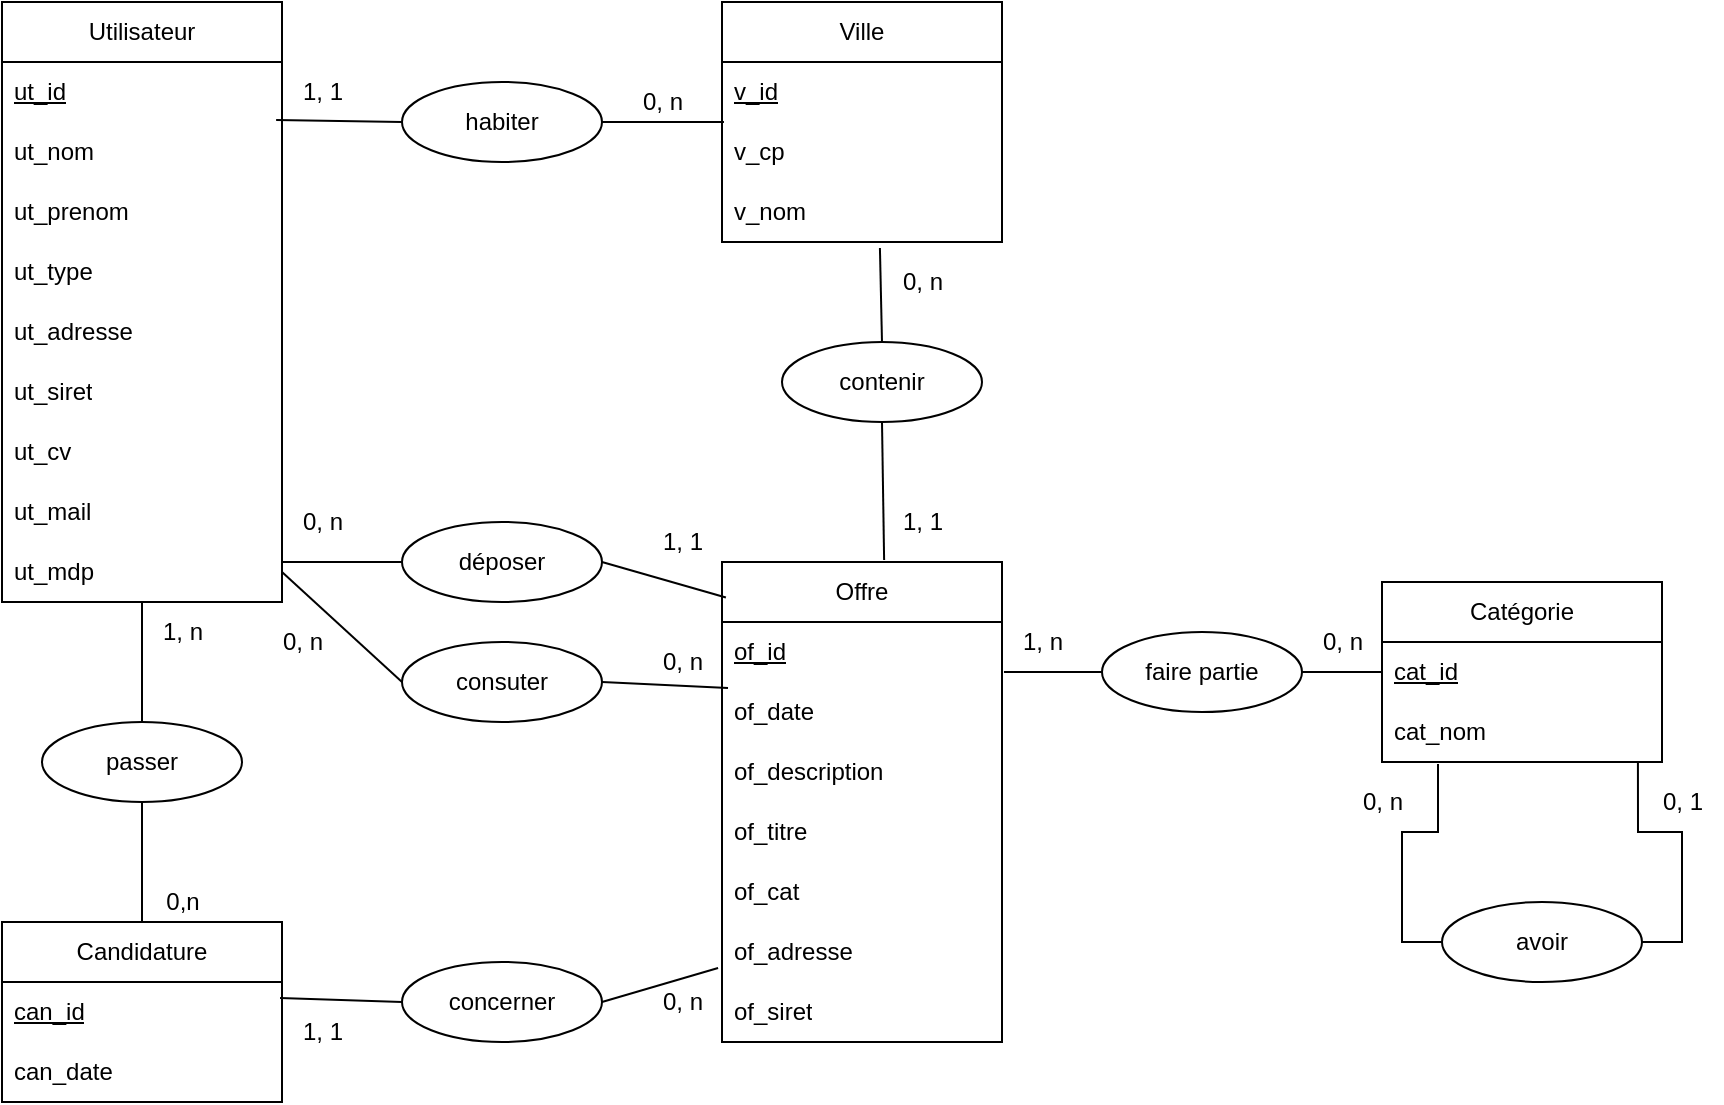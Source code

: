 <mxfile version="20.7.4" type="github">
  <diagram id="RKqH6QKQYmLNY-bdnL09" name="Page-1">
    <mxGraphModel dx="1194" dy="764" grid="1" gridSize="10" guides="1" tooltips="1" connect="1" arrows="1" fold="1" page="1" pageScale="1" pageWidth="827" pageHeight="1169" math="0" shadow="0">
      <root>
        <mxCell id="0" />
        <mxCell id="1" parent="0" />
        <mxCell id="12CUieCOk4w_82OdE9bO-1" value="Candidature" style="swimlane;fontStyle=0;childLayout=stackLayout;horizontal=1;startSize=30;horizontalStack=0;resizeParent=1;resizeParentMax=0;resizeLast=0;collapsible=1;marginBottom=0;whiteSpace=wrap;html=1;" vertex="1" parent="1">
          <mxGeometry x="40" y="540" width="140" height="90" as="geometry" />
        </mxCell>
        <mxCell id="12CUieCOk4w_82OdE9bO-2" value="&lt;u&gt;can_id&lt;/u&gt;" style="text;strokeColor=none;fillColor=none;align=left;verticalAlign=middle;spacingLeft=4;spacingRight=4;overflow=hidden;points=[[0,0.5],[1,0.5]];portConstraint=eastwest;rotatable=0;whiteSpace=wrap;html=1;" vertex="1" parent="12CUieCOk4w_82OdE9bO-1">
          <mxGeometry y="30" width="140" height="30" as="geometry" />
        </mxCell>
        <mxCell id="12CUieCOk4w_82OdE9bO-3" value="can_date" style="text;strokeColor=none;fillColor=none;align=left;verticalAlign=middle;spacingLeft=4;spacingRight=4;overflow=hidden;points=[[0,0.5],[1,0.5]];portConstraint=eastwest;rotatable=0;whiteSpace=wrap;html=1;" vertex="1" parent="12CUieCOk4w_82OdE9bO-1">
          <mxGeometry y="60" width="140" height="30" as="geometry" />
        </mxCell>
        <mxCell id="12CUieCOk4w_82OdE9bO-5" value="Offre" style="swimlane;fontStyle=0;childLayout=stackLayout;horizontal=1;startSize=30;horizontalStack=0;resizeParent=1;resizeParentMax=0;resizeLast=0;collapsible=1;marginBottom=0;whiteSpace=wrap;html=1;" vertex="1" parent="1">
          <mxGeometry x="400" y="360" width="140" height="240" as="geometry" />
        </mxCell>
        <mxCell id="12CUieCOk4w_82OdE9bO-6" value="&lt;u&gt;of_id&lt;/u&gt;" style="text;strokeColor=none;fillColor=none;align=left;verticalAlign=middle;spacingLeft=4;spacingRight=4;overflow=hidden;points=[[0,0.5],[1,0.5]];portConstraint=eastwest;rotatable=0;whiteSpace=wrap;html=1;" vertex="1" parent="12CUieCOk4w_82OdE9bO-5">
          <mxGeometry y="30" width="140" height="30" as="geometry" />
        </mxCell>
        <mxCell id="12CUieCOk4w_82OdE9bO-78" value="of_date" style="text;strokeColor=none;fillColor=none;align=left;verticalAlign=middle;spacingLeft=4;spacingRight=4;overflow=hidden;points=[[0,0.5],[1,0.5]];portConstraint=eastwest;rotatable=0;whiteSpace=wrap;html=1;" vertex="1" parent="12CUieCOk4w_82OdE9bO-5">
          <mxGeometry y="60" width="140" height="30" as="geometry" />
        </mxCell>
        <mxCell id="12CUieCOk4w_82OdE9bO-7" value="of_description" style="text;strokeColor=none;fillColor=none;align=left;verticalAlign=middle;spacingLeft=4;spacingRight=4;overflow=hidden;points=[[0,0.5],[1,0.5]];portConstraint=eastwest;rotatable=0;whiteSpace=wrap;html=1;" vertex="1" parent="12CUieCOk4w_82OdE9bO-5">
          <mxGeometry y="90" width="140" height="30" as="geometry" />
        </mxCell>
        <mxCell id="12CUieCOk4w_82OdE9bO-8" value="of_titre" style="text;strokeColor=none;fillColor=none;align=left;verticalAlign=middle;spacingLeft=4;spacingRight=4;overflow=hidden;points=[[0,0.5],[1,0.5]];portConstraint=eastwest;rotatable=0;whiteSpace=wrap;html=1;" vertex="1" parent="12CUieCOk4w_82OdE9bO-5">
          <mxGeometry y="120" width="140" height="30" as="geometry" />
        </mxCell>
        <mxCell id="12CUieCOk4w_82OdE9bO-24" value="of_cat" style="text;strokeColor=none;fillColor=none;align=left;verticalAlign=middle;spacingLeft=4;spacingRight=4;overflow=hidden;points=[[0,0.5],[1,0.5]];portConstraint=eastwest;rotatable=0;whiteSpace=wrap;html=1;" vertex="1" parent="12CUieCOk4w_82OdE9bO-5">
          <mxGeometry y="150" width="140" height="30" as="geometry" />
        </mxCell>
        <mxCell id="12CUieCOk4w_82OdE9bO-23" value="of_adresse" style="text;strokeColor=none;fillColor=none;align=left;verticalAlign=middle;spacingLeft=4;spacingRight=4;overflow=hidden;points=[[0,0.5],[1,0.5]];portConstraint=eastwest;rotatable=0;whiteSpace=wrap;html=1;" vertex="1" parent="12CUieCOk4w_82OdE9bO-5">
          <mxGeometry y="180" width="140" height="30" as="geometry" />
        </mxCell>
        <mxCell id="12CUieCOk4w_82OdE9bO-20" value="of_siret" style="text;strokeColor=none;fillColor=none;align=left;verticalAlign=middle;spacingLeft=4;spacingRight=4;overflow=hidden;points=[[0,0.5],[1,0.5]];portConstraint=eastwest;rotatable=0;whiteSpace=wrap;html=1;" vertex="1" parent="12CUieCOk4w_82OdE9bO-5">
          <mxGeometry y="210" width="140" height="30" as="geometry" />
        </mxCell>
        <mxCell id="12CUieCOk4w_82OdE9bO-45" style="edgeStyle=none;rounded=0;orthogonalLoop=1;jettySize=auto;html=1;exitX=0.5;exitY=1;exitDx=0;exitDy=0;entryX=0.5;entryY=0;entryDx=0;entryDy=0;endArrow=none;endFill=0;" edge="1" parent="1" source="12CUieCOk4w_82OdE9bO-9" target="12CUieCOk4w_82OdE9bO-38">
          <mxGeometry relative="1" as="geometry" />
        </mxCell>
        <mxCell id="12CUieCOk4w_82OdE9bO-9" value="Utilisateur" style="swimlane;fontStyle=0;childLayout=stackLayout;horizontal=1;startSize=30;horizontalStack=0;resizeParent=1;resizeParentMax=0;resizeLast=0;collapsible=1;marginBottom=0;whiteSpace=wrap;html=1;" vertex="1" parent="1">
          <mxGeometry x="40" y="80" width="140" height="300" as="geometry" />
        </mxCell>
        <mxCell id="12CUieCOk4w_82OdE9bO-10" value="&lt;u&gt;ut_id&lt;/u&gt;" style="text;strokeColor=none;fillColor=none;align=left;verticalAlign=middle;spacingLeft=4;spacingRight=4;overflow=hidden;points=[[0,0.5],[1,0.5]];portConstraint=eastwest;rotatable=0;whiteSpace=wrap;html=1;" vertex="1" parent="12CUieCOk4w_82OdE9bO-9">
          <mxGeometry y="30" width="140" height="30" as="geometry" />
        </mxCell>
        <mxCell id="12CUieCOk4w_82OdE9bO-11" value="ut_nom" style="text;strokeColor=none;fillColor=none;align=left;verticalAlign=middle;spacingLeft=4;spacingRight=4;overflow=hidden;points=[[0,0.5],[1,0.5]];portConstraint=eastwest;rotatable=0;whiteSpace=wrap;html=1;" vertex="1" parent="12CUieCOk4w_82OdE9bO-9">
          <mxGeometry y="60" width="140" height="30" as="geometry" />
        </mxCell>
        <mxCell id="12CUieCOk4w_82OdE9bO-12" value="ut_prenom" style="text;strokeColor=none;fillColor=none;align=left;verticalAlign=middle;spacingLeft=4;spacingRight=4;overflow=hidden;points=[[0,0.5],[1,0.5]];portConstraint=eastwest;rotatable=0;whiteSpace=wrap;html=1;" vertex="1" parent="12CUieCOk4w_82OdE9bO-9">
          <mxGeometry y="90" width="140" height="30" as="geometry" />
        </mxCell>
        <mxCell id="12CUieCOk4w_82OdE9bO-19" value="ut_type" style="text;strokeColor=none;fillColor=none;align=left;verticalAlign=middle;spacingLeft=4;spacingRight=4;overflow=hidden;points=[[0,0.5],[1,0.5]];portConstraint=eastwest;rotatable=0;whiteSpace=wrap;html=1;" vertex="1" parent="12CUieCOk4w_82OdE9bO-9">
          <mxGeometry y="120" width="140" height="30" as="geometry" />
        </mxCell>
        <mxCell id="12CUieCOk4w_82OdE9bO-18" value="ut_adresse" style="text;strokeColor=none;fillColor=none;align=left;verticalAlign=middle;spacingLeft=4;spacingRight=4;overflow=hidden;points=[[0,0.5],[1,0.5]];portConstraint=eastwest;rotatable=0;whiteSpace=wrap;html=1;" vertex="1" parent="12CUieCOk4w_82OdE9bO-9">
          <mxGeometry y="150" width="140" height="30" as="geometry" />
        </mxCell>
        <mxCell id="12CUieCOk4w_82OdE9bO-15" value="ut_siret" style="text;strokeColor=none;fillColor=none;align=left;verticalAlign=middle;spacingLeft=4;spacingRight=4;overflow=hidden;points=[[0,0.5],[1,0.5]];portConstraint=eastwest;rotatable=0;whiteSpace=wrap;html=1;" vertex="1" parent="12CUieCOk4w_82OdE9bO-9">
          <mxGeometry y="180" width="140" height="30" as="geometry" />
        </mxCell>
        <mxCell id="12CUieCOk4w_82OdE9bO-14" value="ut_cv" style="text;strokeColor=none;fillColor=none;align=left;verticalAlign=middle;spacingLeft=4;spacingRight=4;overflow=hidden;points=[[0,0.5],[1,0.5]];portConstraint=eastwest;rotatable=0;whiteSpace=wrap;html=1;" vertex="1" parent="12CUieCOk4w_82OdE9bO-9">
          <mxGeometry y="210" width="140" height="30" as="geometry" />
        </mxCell>
        <mxCell id="12CUieCOk4w_82OdE9bO-13" value="ut_mail" style="text;strokeColor=none;fillColor=none;align=left;verticalAlign=middle;spacingLeft=4;spacingRight=4;overflow=hidden;points=[[0,0.5],[1,0.5]];portConstraint=eastwest;rotatable=0;whiteSpace=wrap;html=1;" vertex="1" parent="12CUieCOk4w_82OdE9bO-9">
          <mxGeometry y="240" width="140" height="30" as="geometry" />
        </mxCell>
        <mxCell id="12CUieCOk4w_82OdE9bO-65" value="ut_mdp" style="text;strokeColor=none;fillColor=none;align=left;verticalAlign=middle;spacingLeft=4;spacingRight=4;overflow=hidden;points=[[0,0.5],[1,0.5]];portConstraint=eastwest;rotatable=0;whiteSpace=wrap;html=1;" vertex="1" parent="12CUieCOk4w_82OdE9bO-9">
          <mxGeometry y="270" width="140" height="30" as="geometry" />
        </mxCell>
        <mxCell id="12CUieCOk4w_82OdE9bO-25" value="Catégorie" style="swimlane;fontStyle=0;childLayout=stackLayout;horizontal=1;startSize=30;horizontalStack=0;resizeParent=1;resizeParentMax=0;resizeLast=0;collapsible=1;marginBottom=0;whiteSpace=wrap;html=1;" vertex="1" parent="1">
          <mxGeometry x="730" y="370" width="140" height="90" as="geometry" />
        </mxCell>
        <mxCell id="12CUieCOk4w_82OdE9bO-26" value="&lt;u&gt;cat_id&lt;/u&gt;" style="text;strokeColor=none;fillColor=none;align=left;verticalAlign=middle;spacingLeft=4;spacingRight=4;overflow=hidden;points=[[0,0.5],[1,0.5]];portConstraint=eastwest;rotatable=0;whiteSpace=wrap;html=1;" vertex="1" parent="12CUieCOk4w_82OdE9bO-25">
          <mxGeometry y="30" width="140" height="30" as="geometry" />
        </mxCell>
        <mxCell id="12CUieCOk4w_82OdE9bO-27" value="cat_nom" style="text;strokeColor=none;fillColor=none;align=left;verticalAlign=middle;spacingLeft=4;spacingRight=4;overflow=hidden;points=[[0,0.5],[1,0.5]];portConstraint=eastwest;rotatable=0;whiteSpace=wrap;html=1;" vertex="1" parent="12CUieCOk4w_82OdE9bO-25">
          <mxGeometry y="60" width="140" height="30" as="geometry" />
        </mxCell>
        <mxCell id="12CUieCOk4w_82OdE9bO-29" value="Ville" style="swimlane;fontStyle=0;childLayout=stackLayout;horizontal=1;startSize=30;horizontalStack=0;resizeParent=1;resizeParentMax=0;resizeLast=0;collapsible=1;marginBottom=0;whiteSpace=wrap;html=1;" vertex="1" parent="1">
          <mxGeometry x="400" y="80" width="140" height="120" as="geometry" />
        </mxCell>
        <mxCell id="12CUieCOk4w_82OdE9bO-30" value="&lt;u&gt;v_id&lt;/u&gt;" style="text;strokeColor=none;fillColor=none;align=left;verticalAlign=middle;spacingLeft=4;spacingRight=4;overflow=hidden;points=[[0,0.5],[1,0.5]];portConstraint=eastwest;rotatable=0;whiteSpace=wrap;html=1;" vertex="1" parent="12CUieCOk4w_82OdE9bO-29">
          <mxGeometry y="30" width="140" height="30" as="geometry" />
        </mxCell>
        <mxCell id="12CUieCOk4w_82OdE9bO-31" value="v_cp" style="text;strokeColor=none;fillColor=none;align=left;verticalAlign=middle;spacingLeft=4;spacingRight=4;overflow=hidden;points=[[0,0.5],[1,0.5]];portConstraint=eastwest;rotatable=0;whiteSpace=wrap;html=1;" vertex="1" parent="12CUieCOk4w_82OdE9bO-29">
          <mxGeometry y="60" width="140" height="30" as="geometry" />
        </mxCell>
        <mxCell id="12CUieCOk4w_82OdE9bO-32" value="v_nom" style="text;strokeColor=none;fillColor=none;align=left;verticalAlign=middle;spacingLeft=4;spacingRight=4;overflow=hidden;points=[[0,0.5],[1,0.5]];portConstraint=eastwest;rotatable=0;whiteSpace=wrap;html=1;" vertex="1" parent="12CUieCOk4w_82OdE9bO-29">
          <mxGeometry y="90" width="140" height="30" as="geometry" />
        </mxCell>
        <mxCell id="12CUieCOk4w_82OdE9bO-41" style="edgeStyle=none;rounded=0;orthogonalLoop=1;jettySize=auto;html=1;exitX=0;exitY=0.5;exitDx=0;exitDy=0;entryX=0.979;entryY=-0.033;entryDx=0;entryDy=0;entryPerimeter=0;endArrow=none;endFill=0;" edge="1" parent="1" source="12CUieCOk4w_82OdE9bO-33" target="12CUieCOk4w_82OdE9bO-11">
          <mxGeometry relative="1" as="geometry" />
        </mxCell>
        <mxCell id="12CUieCOk4w_82OdE9bO-42" style="edgeStyle=none;rounded=0;orthogonalLoop=1;jettySize=auto;html=1;exitX=1;exitY=0.5;exitDx=0;exitDy=0;entryX=0.007;entryY=0;entryDx=0;entryDy=0;entryPerimeter=0;endArrow=none;endFill=0;" edge="1" parent="1" source="12CUieCOk4w_82OdE9bO-33" target="12CUieCOk4w_82OdE9bO-31">
          <mxGeometry relative="1" as="geometry" />
        </mxCell>
        <mxCell id="12CUieCOk4w_82OdE9bO-33" value="habiter" style="ellipse;whiteSpace=wrap;html=1;" vertex="1" parent="1">
          <mxGeometry x="240" y="120" width="100" height="40" as="geometry" />
        </mxCell>
        <mxCell id="12CUieCOk4w_82OdE9bO-43" style="edgeStyle=none;rounded=0;orthogonalLoop=1;jettySize=auto;html=1;exitX=0.5;exitY=0;exitDx=0;exitDy=0;entryX=0.564;entryY=1.1;entryDx=0;entryDy=0;entryPerimeter=0;endArrow=none;endFill=0;" edge="1" parent="1" source="12CUieCOk4w_82OdE9bO-34" target="12CUieCOk4w_82OdE9bO-32">
          <mxGeometry relative="1" as="geometry" />
        </mxCell>
        <mxCell id="12CUieCOk4w_82OdE9bO-44" style="edgeStyle=none;rounded=0;orthogonalLoop=1;jettySize=auto;html=1;exitX=0.5;exitY=1;exitDx=0;exitDy=0;entryX=0.579;entryY=-0.004;entryDx=0;entryDy=0;entryPerimeter=0;endArrow=none;endFill=0;" edge="1" parent="1" source="12CUieCOk4w_82OdE9bO-34" target="12CUieCOk4w_82OdE9bO-5">
          <mxGeometry relative="1" as="geometry" />
        </mxCell>
        <mxCell id="12CUieCOk4w_82OdE9bO-34" value="contenir" style="ellipse;whiteSpace=wrap;html=1;" vertex="1" parent="1">
          <mxGeometry x="430" y="250" width="100" height="40" as="geometry" />
        </mxCell>
        <mxCell id="12CUieCOk4w_82OdE9bO-49" style="edgeStyle=none;rounded=0;orthogonalLoop=1;jettySize=auto;html=1;exitX=0;exitY=0.5;exitDx=0;exitDy=0;entryX=1.007;entryY=0.833;entryDx=0;entryDy=0;entryPerimeter=0;endArrow=none;endFill=0;" edge="1" parent="1" source="12CUieCOk4w_82OdE9bO-35" target="12CUieCOk4w_82OdE9bO-6">
          <mxGeometry relative="1" as="geometry" />
        </mxCell>
        <mxCell id="12CUieCOk4w_82OdE9bO-50" style="edgeStyle=orthogonalEdgeStyle;rounded=0;orthogonalLoop=1;jettySize=auto;html=1;exitX=1;exitY=0.5;exitDx=0;exitDy=0;entryX=0;entryY=0.5;entryDx=0;entryDy=0;endArrow=none;endFill=0;" edge="1" parent="1" source="12CUieCOk4w_82OdE9bO-35" target="12CUieCOk4w_82OdE9bO-26">
          <mxGeometry relative="1" as="geometry" />
        </mxCell>
        <mxCell id="12CUieCOk4w_82OdE9bO-35" value="faire partie" style="ellipse;whiteSpace=wrap;html=1;" vertex="1" parent="1">
          <mxGeometry x="590" y="395" width="100" height="40" as="geometry" />
        </mxCell>
        <mxCell id="12CUieCOk4w_82OdE9bO-51" style="edgeStyle=orthogonalEdgeStyle;rounded=0;orthogonalLoop=1;jettySize=auto;html=1;exitX=0;exitY=0.5;exitDx=0;exitDy=0;entryX=0.2;entryY=1.033;entryDx=0;entryDy=0;entryPerimeter=0;endArrow=none;endFill=0;" edge="1" parent="1" source="12CUieCOk4w_82OdE9bO-37" target="12CUieCOk4w_82OdE9bO-27">
          <mxGeometry relative="1" as="geometry" />
        </mxCell>
        <mxCell id="12CUieCOk4w_82OdE9bO-52" style="edgeStyle=orthogonalEdgeStyle;rounded=0;orthogonalLoop=1;jettySize=auto;html=1;exitX=1;exitY=0.5;exitDx=0;exitDy=0;entryX=0.914;entryY=1;entryDx=0;entryDy=0;entryPerimeter=0;endArrow=none;endFill=0;" edge="1" parent="1" source="12CUieCOk4w_82OdE9bO-37" target="12CUieCOk4w_82OdE9bO-27">
          <mxGeometry relative="1" as="geometry" />
        </mxCell>
        <mxCell id="12CUieCOk4w_82OdE9bO-37" value="avoir" style="ellipse;whiteSpace=wrap;html=1;" vertex="1" parent="1">
          <mxGeometry x="760" y="530" width="100" height="40" as="geometry" />
        </mxCell>
        <mxCell id="12CUieCOk4w_82OdE9bO-46" style="edgeStyle=none;rounded=0;orthogonalLoop=1;jettySize=auto;html=1;exitX=0.5;exitY=1;exitDx=0;exitDy=0;entryX=0.5;entryY=0;entryDx=0;entryDy=0;endArrow=none;endFill=0;" edge="1" parent="1" source="12CUieCOk4w_82OdE9bO-38" target="12CUieCOk4w_82OdE9bO-1">
          <mxGeometry relative="1" as="geometry" />
        </mxCell>
        <mxCell id="12CUieCOk4w_82OdE9bO-38" value="passer" style="ellipse;whiteSpace=wrap;html=1;" vertex="1" parent="1">
          <mxGeometry x="60" y="440" width="100" height="40" as="geometry" />
        </mxCell>
        <mxCell id="12CUieCOk4w_82OdE9bO-47" style="edgeStyle=none;rounded=0;orthogonalLoop=1;jettySize=auto;html=1;exitX=0;exitY=0.5;exitDx=0;exitDy=0;entryX=0.993;entryY=0.267;entryDx=0;entryDy=0;entryPerimeter=0;endArrow=none;endFill=0;" edge="1" parent="1" source="12CUieCOk4w_82OdE9bO-39" target="12CUieCOk4w_82OdE9bO-2">
          <mxGeometry relative="1" as="geometry" />
        </mxCell>
        <mxCell id="12CUieCOk4w_82OdE9bO-48" style="edgeStyle=none;rounded=0;orthogonalLoop=1;jettySize=auto;html=1;exitX=1;exitY=0.5;exitDx=0;exitDy=0;entryX=0;entryY=0.3;entryDx=0;entryDy=0;entryPerimeter=0;endArrow=none;endFill=0;" edge="1" parent="1" source="12CUieCOk4w_82OdE9bO-39" target="12CUieCOk4w_82OdE9bO-21">
          <mxGeometry relative="1" as="geometry" />
        </mxCell>
        <mxCell id="12CUieCOk4w_82OdE9bO-77" style="edgeStyle=none;rounded=0;orthogonalLoop=1;jettySize=auto;html=1;exitX=1;exitY=0.5;exitDx=0;exitDy=0;entryX=-0.014;entryY=0.767;entryDx=0;entryDy=0;entryPerimeter=0;endArrow=none;endFill=0;" edge="1" parent="1" source="12CUieCOk4w_82OdE9bO-39" target="12CUieCOk4w_82OdE9bO-23">
          <mxGeometry relative="1" as="geometry" />
        </mxCell>
        <mxCell id="12CUieCOk4w_82OdE9bO-39" value="concerner" style="ellipse;whiteSpace=wrap;html=1;" vertex="1" parent="1">
          <mxGeometry x="240" y="560" width="100" height="40" as="geometry" />
        </mxCell>
        <mxCell id="12CUieCOk4w_82OdE9bO-53" value="1, 1" style="text;html=1;align=center;verticalAlign=middle;resizable=0;points=[];autosize=1;strokeColor=none;fillColor=none;" vertex="1" parent="1">
          <mxGeometry x="180" y="110" width="40" height="30" as="geometry" />
        </mxCell>
        <mxCell id="12CUieCOk4w_82OdE9bO-54" value="0, n" style="text;html=1;align=center;verticalAlign=middle;resizable=0;points=[];autosize=1;strokeColor=none;fillColor=none;" vertex="1" parent="1">
          <mxGeometry x="350" y="115" width="40" height="30" as="geometry" />
        </mxCell>
        <mxCell id="12CUieCOk4w_82OdE9bO-55" value="1, n" style="text;html=1;align=center;verticalAlign=middle;resizable=0;points=[];autosize=1;strokeColor=none;fillColor=none;" vertex="1" parent="1">
          <mxGeometry x="110" y="380" width="40" height="30" as="geometry" />
        </mxCell>
        <mxCell id="12CUieCOk4w_82OdE9bO-56" value="0,n" style="text;html=1;align=center;verticalAlign=middle;resizable=0;points=[];autosize=1;strokeColor=none;fillColor=none;" vertex="1" parent="1">
          <mxGeometry x="110" y="515" width="40" height="30" as="geometry" />
        </mxCell>
        <mxCell id="12CUieCOk4w_82OdE9bO-57" value="1, 1" style="text;html=1;align=center;verticalAlign=middle;resizable=0;points=[];autosize=1;strokeColor=none;fillColor=none;" vertex="1" parent="1">
          <mxGeometry x="180" y="580" width="40" height="30" as="geometry" />
        </mxCell>
        <mxCell id="12CUieCOk4w_82OdE9bO-58" value="0, n" style="text;html=1;align=center;verticalAlign=middle;resizable=0;points=[];autosize=1;strokeColor=none;fillColor=none;" vertex="1" parent="1">
          <mxGeometry x="360" y="565" width="40" height="30" as="geometry" />
        </mxCell>
        <mxCell id="12CUieCOk4w_82OdE9bO-59" value="1, 1" style="text;html=1;align=center;verticalAlign=middle;resizable=0;points=[];autosize=1;strokeColor=none;fillColor=none;" vertex="1" parent="1">
          <mxGeometry x="480" y="325" width="40" height="30" as="geometry" />
        </mxCell>
        <mxCell id="12CUieCOk4w_82OdE9bO-60" value="0, n" style="text;html=1;align=center;verticalAlign=middle;resizable=0;points=[];autosize=1;strokeColor=none;fillColor=none;" vertex="1" parent="1">
          <mxGeometry x="480" y="205" width="40" height="30" as="geometry" />
        </mxCell>
        <mxCell id="12CUieCOk4w_82OdE9bO-61" value="1, n" style="text;html=1;align=center;verticalAlign=middle;resizable=0;points=[];autosize=1;strokeColor=none;fillColor=none;" vertex="1" parent="1">
          <mxGeometry x="540" y="385" width="40" height="30" as="geometry" />
        </mxCell>
        <mxCell id="12CUieCOk4w_82OdE9bO-62" value="0, n" style="text;html=1;align=center;verticalAlign=middle;resizable=0;points=[];autosize=1;strokeColor=none;fillColor=none;" vertex="1" parent="1">
          <mxGeometry x="690" y="385" width="40" height="30" as="geometry" />
        </mxCell>
        <mxCell id="12CUieCOk4w_82OdE9bO-63" value="0, n" style="text;html=1;align=center;verticalAlign=middle;resizable=0;points=[];autosize=1;strokeColor=none;fillColor=none;" vertex="1" parent="1">
          <mxGeometry x="710" y="465" width="40" height="30" as="geometry" />
        </mxCell>
        <mxCell id="12CUieCOk4w_82OdE9bO-64" value="0, 1" style="text;html=1;align=center;verticalAlign=middle;resizable=0;points=[];autosize=1;strokeColor=none;fillColor=none;" vertex="1" parent="1">
          <mxGeometry x="860" y="465" width="40" height="30" as="geometry" />
        </mxCell>
        <mxCell id="12CUieCOk4w_82OdE9bO-70" style="edgeStyle=none;rounded=0;orthogonalLoop=1;jettySize=auto;html=1;exitX=1;exitY=0.5;exitDx=0;exitDy=0;entryX=1.075;entryY=0.933;entryDx=0;entryDy=0;entryPerimeter=0;endArrow=none;endFill=0;" edge="1" parent="1" source="12CUieCOk4w_82OdE9bO-66" target="12CUieCOk4w_82OdE9bO-74">
          <mxGeometry relative="1" as="geometry" />
        </mxCell>
        <mxCell id="12CUieCOk4w_82OdE9bO-66" value="consuter" style="ellipse;whiteSpace=wrap;html=1;" vertex="1" parent="1">
          <mxGeometry x="240" y="400" width="100" height="40" as="geometry" />
        </mxCell>
        <mxCell id="12CUieCOk4w_82OdE9bO-71" style="edgeStyle=none;rounded=0;orthogonalLoop=1;jettySize=auto;html=1;exitX=0;exitY=0.5;exitDx=0;exitDy=0;endArrow=none;endFill=0;" edge="1" parent="1" source="12CUieCOk4w_82OdE9bO-67">
          <mxGeometry relative="1" as="geometry">
            <mxPoint x="180" y="360" as="targetPoint" />
          </mxGeometry>
        </mxCell>
        <mxCell id="12CUieCOk4w_82OdE9bO-72" style="edgeStyle=none;rounded=0;orthogonalLoop=1;jettySize=auto;html=1;exitX=1;exitY=0.5;exitDx=0;exitDy=0;entryX=0.014;entryY=0.074;entryDx=0;entryDy=0;entryPerimeter=0;endArrow=none;endFill=0;" edge="1" parent="1" source="12CUieCOk4w_82OdE9bO-67" target="12CUieCOk4w_82OdE9bO-5">
          <mxGeometry relative="1" as="geometry" />
        </mxCell>
        <mxCell id="12CUieCOk4w_82OdE9bO-67" value="déposer" style="ellipse;whiteSpace=wrap;html=1;" vertex="1" parent="1">
          <mxGeometry x="240" y="340" width="100" height="40" as="geometry" />
        </mxCell>
        <mxCell id="12CUieCOk4w_82OdE9bO-69" style="rounded=0;orthogonalLoop=1;jettySize=auto;html=1;exitX=1;exitY=0.5;exitDx=0;exitDy=0;entryX=0;entryY=0.5;entryDx=0;entryDy=0;endArrow=none;endFill=0;" edge="1" parent="1" source="12CUieCOk4w_82OdE9bO-65" target="12CUieCOk4w_82OdE9bO-66">
          <mxGeometry relative="1" as="geometry" />
        </mxCell>
        <mxCell id="12CUieCOk4w_82OdE9bO-73" value="0, n" style="text;html=1;align=center;verticalAlign=middle;resizable=0;points=[];autosize=1;strokeColor=none;fillColor=none;" vertex="1" parent="1">
          <mxGeometry x="170" y="385" width="40" height="30" as="geometry" />
        </mxCell>
        <mxCell id="12CUieCOk4w_82OdE9bO-74" value="0, n" style="text;html=1;align=center;verticalAlign=middle;resizable=0;points=[];autosize=1;strokeColor=none;fillColor=none;" vertex="1" parent="1">
          <mxGeometry x="360" y="395" width="40" height="30" as="geometry" />
        </mxCell>
        <mxCell id="12CUieCOk4w_82OdE9bO-75" value="0, n" style="text;html=1;align=center;verticalAlign=middle;resizable=0;points=[];autosize=1;strokeColor=none;fillColor=none;" vertex="1" parent="1">
          <mxGeometry x="180" y="325" width="40" height="30" as="geometry" />
        </mxCell>
        <mxCell id="12CUieCOk4w_82OdE9bO-76" value="1, 1" style="text;html=1;align=center;verticalAlign=middle;resizable=0;points=[];autosize=1;strokeColor=none;fillColor=none;" vertex="1" parent="1">
          <mxGeometry x="360" y="335" width="40" height="30" as="geometry" />
        </mxCell>
      </root>
    </mxGraphModel>
  </diagram>
</mxfile>
